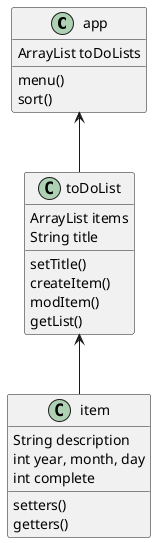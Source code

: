 @startuml
'https://plantuml.com/class-diagram

class app
class toDoList
class item

app <-- toDoList
toDoList <-- item

class app {
ArrayList toDoLists

menu()
sort()
}

class toDoList {
ArrayList items
String title

setTitle()
createItem()
modItem()
getList()
}

class item {
String description
int year, month, day
int complete

setters()
'setComplete()
'setDate()
'setDescription()
getters()
'getComplete()
'getDate()
'getDescription()
}

@enduml
